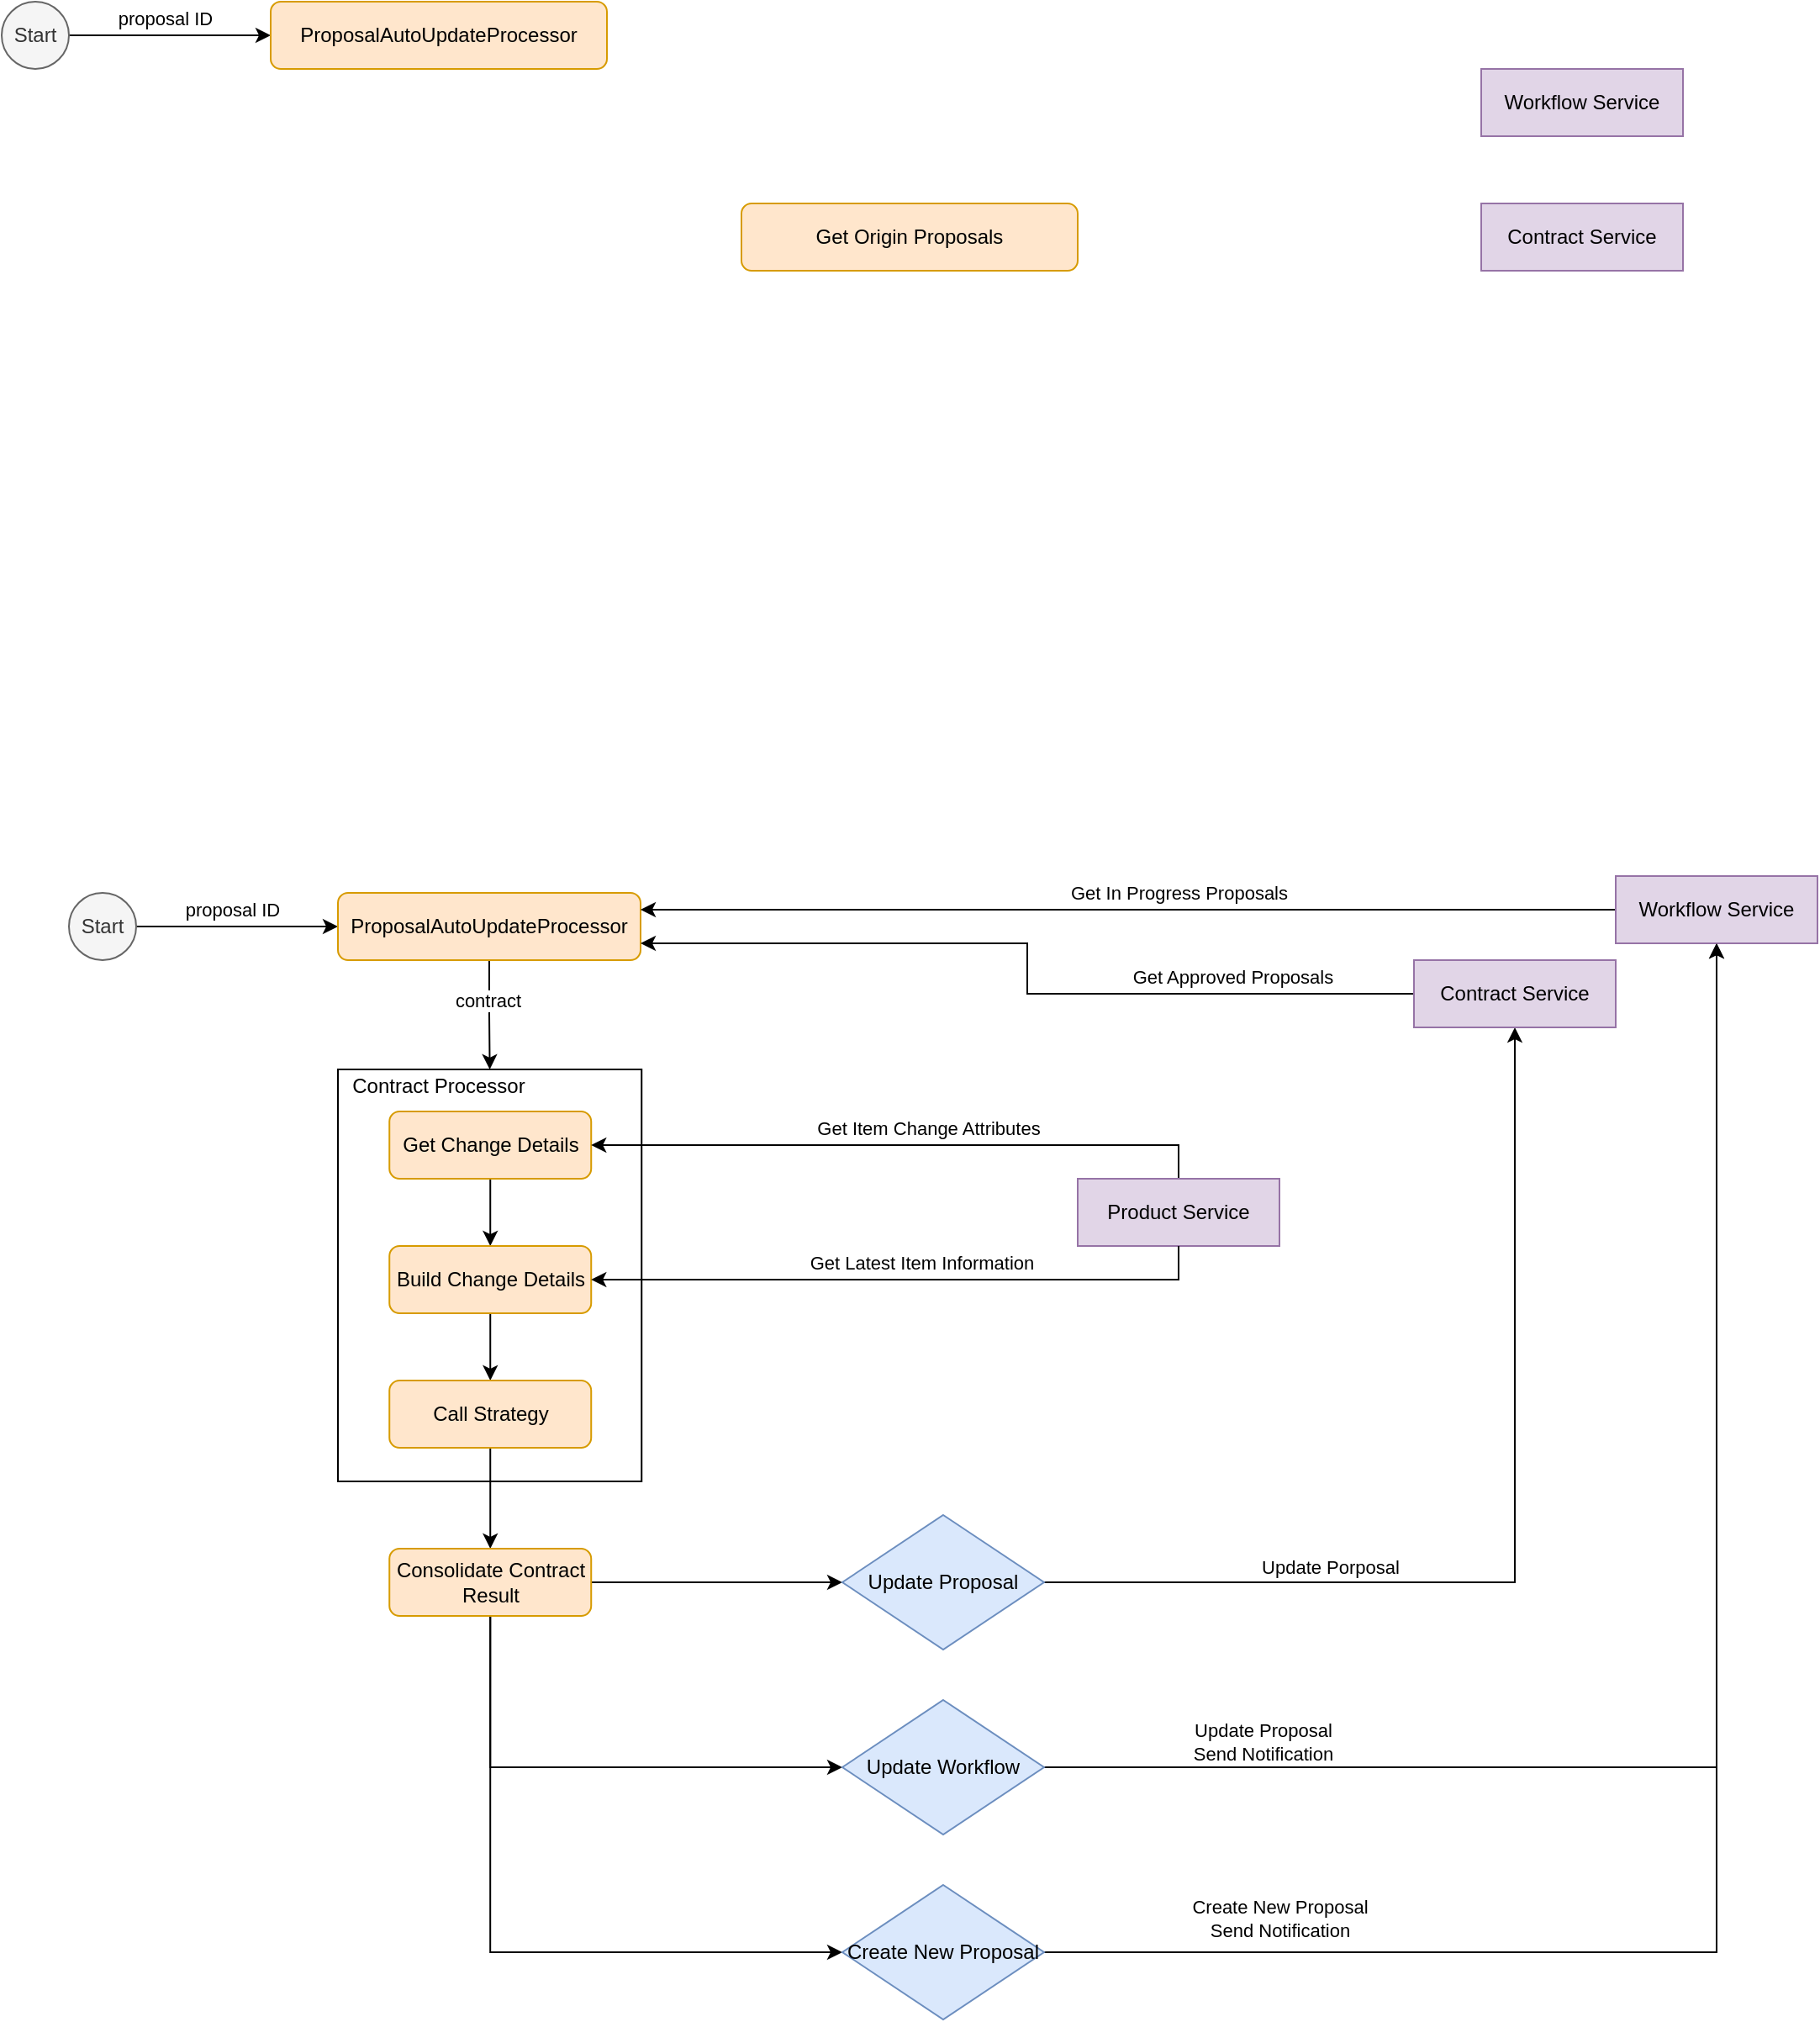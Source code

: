 <mxfile version="14.9.2" type="github">
  <diagram id="KX9cV-MlKl8TlEkXdfTV" name="Page-1">
    <mxGraphModel dx="1422" dy="882" grid="1" gridSize="10" guides="1" tooltips="1" connect="1" arrows="1" fold="1" page="1" pageScale="1" pageWidth="827" pageHeight="1169" math="0" shadow="0">
      <root>
        <mxCell id="0" />
        <mxCell id="1" parent="0" />
        <mxCell id="Qe1qh0-NkXsi1-zfPD02-35" value="" style="rounded=0;whiteSpace=wrap;html=1;" parent="1" vertex="1">
          <mxGeometry x="240" y="675" width="180.62" height="245" as="geometry" />
        </mxCell>
        <mxCell id="Qe1qh0-NkXsi1-zfPD02-2" style="edgeStyle=orthogonalEdgeStyle;rounded=0;orthogonalLoop=1;jettySize=auto;html=1;entryX=0;entryY=0.5;entryDx=0;entryDy=0;" parent="1" source="Qe1qh0-NkXsi1-zfPD02-1" target="Qe1qh0-NkXsi1-zfPD02-3" edge="1">
          <mxGeometry relative="1" as="geometry">
            <mxPoint x="240" y="590" as="targetPoint" />
          </mxGeometry>
        </mxCell>
        <mxCell id="Qe1qh0-NkXsi1-zfPD02-4" value="proposal ID" style="edgeLabel;html=1;align=center;verticalAlign=middle;resizable=0;points=[];" parent="Qe1qh0-NkXsi1-zfPD02-2" vertex="1" connectable="0">
          <mxGeometry x="-0.272" relative="1" as="geometry">
            <mxPoint x="13" y="-10" as="offset" />
          </mxGeometry>
        </mxCell>
        <mxCell id="Qe1qh0-NkXsi1-zfPD02-1" value="Start" style="ellipse;whiteSpace=wrap;html=1;aspect=fixed;fillColor=#f5f5f5;strokeColor=#666666;fontColor=#333333;" parent="1" vertex="1">
          <mxGeometry x="80" y="570" width="40" height="40" as="geometry" />
        </mxCell>
        <mxCell id="Qe1qh0-NkXsi1-zfPD02-19" style="edgeStyle=orthogonalEdgeStyle;rounded=0;orthogonalLoop=1;jettySize=auto;html=1;entryX=0.5;entryY=0;entryDx=0;entryDy=0;" parent="1" source="Qe1qh0-NkXsi1-zfPD02-3" target="Qe1qh0-NkXsi1-zfPD02-35" edge="1">
          <mxGeometry relative="1" as="geometry" />
        </mxCell>
        <mxCell id="Qe1qh0-NkXsi1-zfPD02-34" value="contract" style="edgeLabel;html=1;align=center;verticalAlign=middle;resizable=0;points=[];" parent="Qe1qh0-NkXsi1-zfPD02-19" vertex="1" connectable="0">
          <mxGeometry x="-0.283" y="-1" relative="1" as="geometry">
            <mxPoint as="offset" />
          </mxGeometry>
        </mxCell>
        <mxCell id="Qe1qh0-NkXsi1-zfPD02-3" value="ProposalAutoUpdateProcessor" style="rounded=1;whiteSpace=wrap;html=1;fillColor=#ffe6cc;strokeColor=#d79b00;" parent="1" vertex="1">
          <mxGeometry x="240" y="570" width="180" height="40" as="geometry" />
        </mxCell>
        <mxCell id="Qe1qh0-NkXsi1-zfPD02-7" style="edgeStyle=orthogonalEdgeStyle;rounded=0;orthogonalLoop=1;jettySize=auto;html=1;entryX=1;entryY=0.25;entryDx=0;entryDy=0;exitX=0;exitY=0.5;exitDx=0;exitDy=0;" parent="1" source="Qe1qh0-NkXsi1-zfPD02-38" target="Qe1qh0-NkXsi1-zfPD02-3" edge="1">
          <mxGeometry relative="1" as="geometry">
            <mxPoint x="600" y="545" as="sourcePoint" />
          </mxGeometry>
        </mxCell>
        <mxCell id="DQ7d8ZlFygvz4NA72uiT-11" value="Get In Progress Proposals" style="edgeLabel;html=1;align=center;verticalAlign=middle;resizable=0;points=[];" vertex="1" connectable="0" parent="Qe1qh0-NkXsi1-zfPD02-7">
          <mxGeometry x="-0.117" y="1" relative="1" as="geometry">
            <mxPoint x="-4" y="-11" as="offset" />
          </mxGeometry>
        </mxCell>
        <mxCell id="Qe1qh0-NkXsi1-zfPD02-9" style="edgeStyle=orthogonalEdgeStyle;rounded=0;orthogonalLoop=1;jettySize=auto;html=1;entryX=1;entryY=0.75;entryDx=0;entryDy=0;exitX=0;exitY=0.5;exitDx=0;exitDy=0;" parent="1" source="Qe1qh0-NkXsi1-zfPD02-41" target="Qe1qh0-NkXsi1-zfPD02-3" edge="1">
          <mxGeometry relative="1" as="geometry">
            <mxPoint x="600" y="595" as="sourcePoint" />
          </mxGeometry>
        </mxCell>
        <mxCell id="DQ7d8ZlFygvz4NA72uiT-12" value="Get Approved Proposals" style="edgeLabel;html=1;align=center;verticalAlign=middle;resizable=0;points=[];" vertex="1" connectable="0" parent="Qe1qh0-NkXsi1-zfPD02-9">
          <mxGeometry x="-0.604" relative="1" as="geometry">
            <mxPoint x="-11" y="-10" as="offset" />
          </mxGeometry>
        </mxCell>
        <mxCell id="Qe1qh0-NkXsi1-zfPD02-23" style="edgeStyle=orthogonalEdgeStyle;rounded=0;orthogonalLoop=1;jettySize=auto;html=1;entryX=0.5;entryY=0;entryDx=0;entryDy=0;" parent="1" source="Qe1qh0-NkXsi1-zfPD02-18" target="Qe1qh0-NkXsi1-zfPD02-22" edge="1">
          <mxGeometry relative="1" as="geometry" />
        </mxCell>
        <mxCell id="Qe1qh0-NkXsi1-zfPD02-18" value="Get Change Details" style="rounded=1;whiteSpace=wrap;html=1;fillColor=#ffe6cc;strokeColor=#d79b00;" parent="1" vertex="1">
          <mxGeometry x="270.62" y="700" width="120" height="40" as="geometry" />
        </mxCell>
        <mxCell id="Qe1qh0-NkXsi1-zfPD02-21" style="edgeStyle=orthogonalEdgeStyle;rounded=0;orthogonalLoop=1;jettySize=auto;html=1;entryX=1;entryY=0.5;entryDx=0;entryDy=0;exitX=0.5;exitY=0;exitDx=0;exitDy=0;" parent="1" source="Qe1qh0-NkXsi1-zfPD02-20" target="Qe1qh0-NkXsi1-zfPD02-18" edge="1">
          <mxGeometry relative="1" as="geometry">
            <mxPoint x="370" y="730" as="targetPoint" />
          </mxGeometry>
        </mxCell>
        <mxCell id="Qe1qh0-NkXsi1-zfPD02-24" value="Get Item Change Attributes" style="edgeLabel;html=1;align=center;verticalAlign=middle;resizable=0;points=[];" parent="Qe1qh0-NkXsi1-zfPD02-21" vertex="1" connectable="0">
          <mxGeometry x="-0.151" y="-1" relative="1" as="geometry">
            <mxPoint x="-12" y="-9" as="offset" />
          </mxGeometry>
        </mxCell>
        <mxCell id="Qe1qh0-NkXsi1-zfPD02-20" value="Product Service" style="rounded=0;whiteSpace=wrap;html=1;fillColor=#e1d5e7;strokeColor=#9673a6;" parent="1" vertex="1">
          <mxGeometry x="680" y="740" width="120" height="40" as="geometry" />
        </mxCell>
        <mxCell id="Qe1qh0-NkXsi1-zfPD02-31" style="edgeStyle=orthogonalEdgeStyle;rounded=0;orthogonalLoop=1;jettySize=auto;html=1;entryX=0.5;entryY=0;entryDx=0;entryDy=0;" parent="1" source="Qe1qh0-NkXsi1-zfPD02-22" target="Qe1qh0-NkXsi1-zfPD02-30" edge="1">
          <mxGeometry relative="1" as="geometry" />
        </mxCell>
        <mxCell id="Qe1qh0-NkXsi1-zfPD02-22" value="Build Change Details" style="rounded=1;whiteSpace=wrap;html=1;fillColor=#ffe6cc;strokeColor=#d79b00;" parent="1" vertex="1">
          <mxGeometry x="270.62" y="780" width="120" height="40" as="geometry" />
        </mxCell>
        <mxCell id="Qe1qh0-NkXsi1-zfPD02-27" style="edgeStyle=orthogonalEdgeStyle;rounded=0;orthogonalLoop=1;jettySize=auto;html=1;entryX=1;entryY=0.5;entryDx=0;entryDy=0;exitX=0.5;exitY=1;exitDx=0;exitDy=0;" parent="1" source="Qe1qh0-NkXsi1-zfPD02-20" target="Qe1qh0-NkXsi1-zfPD02-22" edge="1">
          <mxGeometry relative="1" as="geometry">
            <mxPoint x="520" y="800" as="sourcePoint" />
          </mxGeometry>
        </mxCell>
        <mxCell id="Qe1qh0-NkXsi1-zfPD02-28" value="Get Latest Item Information" style="edgeLabel;html=1;align=center;verticalAlign=middle;resizable=0;points=[];" parent="Qe1qh0-NkXsi1-zfPD02-27" vertex="1" connectable="0">
          <mxGeometry x="0.236" y="-1" relative="1" as="geometry">
            <mxPoint x="55" y="-9" as="offset" />
          </mxGeometry>
        </mxCell>
        <mxCell id="Qe1qh0-NkXsi1-zfPD02-33" style="edgeStyle=orthogonalEdgeStyle;rounded=0;orthogonalLoop=1;jettySize=auto;html=1;entryX=0.5;entryY=0;entryDx=0;entryDy=0;" parent="1" source="Qe1qh0-NkXsi1-zfPD02-30" target="Qe1qh0-NkXsi1-zfPD02-32" edge="1">
          <mxGeometry relative="1" as="geometry" />
        </mxCell>
        <mxCell id="Qe1qh0-NkXsi1-zfPD02-30" value="Call Strategy" style="rounded=1;whiteSpace=wrap;html=1;fillColor=#ffe6cc;strokeColor=#d79b00;" parent="1" vertex="1">
          <mxGeometry x="270.62" y="860" width="120" height="40" as="geometry" />
        </mxCell>
        <mxCell id="Qe1qh0-NkXsi1-zfPD02-39" style="edgeStyle=orthogonalEdgeStyle;rounded=0;orthogonalLoop=1;jettySize=auto;html=1;entryX=0.5;entryY=1;entryDx=0;entryDy=0;exitX=1;exitY=0.5;exitDx=0;exitDy=0;" parent="1" source="DQ7d8ZlFygvz4NA72uiT-1" target="Qe1qh0-NkXsi1-zfPD02-38" edge="1">
          <mxGeometry relative="1" as="geometry" />
        </mxCell>
        <mxCell id="Qe1qh0-NkXsi1-zfPD02-40" value="Update Proposal&lt;br&gt;Send Notification" style="edgeLabel;html=1;align=center;verticalAlign=middle;resizable=0;points=[];" parent="Qe1qh0-NkXsi1-zfPD02-39" vertex="1" connectable="0">
          <mxGeometry x="-0.2" relative="1" as="geometry">
            <mxPoint x="-226" y="-15" as="offset" />
          </mxGeometry>
        </mxCell>
        <mxCell id="Qe1qh0-NkXsi1-zfPD02-42" style="edgeStyle=orthogonalEdgeStyle;rounded=0;orthogonalLoop=1;jettySize=auto;html=1;entryX=0.5;entryY=1;entryDx=0;entryDy=0;exitX=1;exitY=0.5;exitDx=0;exitDy=0;" parent="1" source="DQ7d8ZlFygvz4NA72uiT-4" target="Qe1qh0-NkXsi1-zfPD02-41" edge="1">
          <mxGeometry relative="1" as="geometry" />
        </mxCell>
        <mxCell id="Qe1qh0-NkXsi1-zfPD02-43" value="Update Porposal" style="edgeLabel;html=1;align=center;verticalAlign=middle;resizable=0;points=[];rotation=0;" parent="Qe1qh0-NkXsi1-zfPD02-42" vertex="1" connectable="0">
          <mxGeometry x="0.454" y="1" relative="1" as="geometry">
            <mxPoint x="-109" y="154" as="offset" />
          </mxGeometry>
        </mxCell>
        <mxCell id="DQ7d8ZlFygvz4NA72uiT-3" style="edgeStyle=orthogonalEdgeStyle;rounded=0;orthogonalLoop=1;jettySize=auto;html=1;entryX=0;entryY=0.5;entryDx=0;entryDy=0;exitX=0.5;exitY=1;exitDx=0;exitDy=0;" edge="1" parent="1" source="Qe1qh0-NkXsi1-zfPD02-32" target="DQ7d8ZlFygvz4NA72uiT-1">
          <mxGeometry relative="1" as="geometry" />
        </mxCell>
        <mxCell id="DQ7d8ZlFygvz4NA72uiT-7" style="edgeStyle=orthogonalEdgeStyle;rounded=0;orthogonalLoop=1;jettySize=auto;html=1;entryX=0;entryY=0.5;entryDx=0;entryDy=0;exitX=1;exitY=0.5;exitDx=0;exitDy=0;" edge="1" parent="1" source="Qe1qh0-NkXsi1-zfPD02-32" target="DQ7d8ZlFygvz4NA72uiT-4">
          <mxGeometry relative="1" as="geometry" />
        </mxCell>
        <mxCell id="DQ7d8ZlFygvz4NA72uiT-14" style="edgeStyle=orthogonalEdgeStyle;rounded=0;orthogonalLoop=1;jettySize=auto;html=1;entryX=0;entryY=0.5;entryDx=0;entryDy=0;exitX=0.5;exitY=1;exitDx=0;exitDy=0;" edge="1" parent="1" source="Qe1qh0-NkXsi1-zfPD02-32" target="DQ7d8ZlFygvz4NA72uiT-13">
          <mxGeometry relative="1" as="geometry" />
        </mxCell>
        <mxCell id="Qe1qh0-NkXsi1-zfPD02-32" value="Consolidate Contract Result" style="rounded=1;whiteSpace=wrap;html=1;fillColor=#ffe6cc;strokeColor=#d79b00;" parent="1" vertex="1">
          <mxGeometry x="270.62" y="960" width="120" height="40" as="geometry" />
        </mxCell>
        <mxCell id="Qe1qh0-NkXsi1-zfPD02-36" value="Contract Processor" style="text;html=1;strokeColor=none;fillColor=none;align=center;verticalAlign=middle;whiteSpace=wrap;rounded=0;" parent="1" vertex="1">
          <mxGeometry x="240" y="675" width="120" height="20" as="geometry" />
        </mxCell>
        <mxCell id="Qe1qh0-NkXsi1-zfPD02-38" value="Workflow Service" style="rounded=0;whiteSpace=wrap;html=1;fillColor=#e1d5e7;strokeColor=#9673a6;" parent="1" vertex="1">
          <mxGeometry x="1000" y="560" width="120" height="40" as="geometry" />
        </mxCell>
        <mxCell id="Qe1qh0-NkXsi1-zfPD02-41" value="Contract Service" style="rounded=0;whiteSpace=wrap;html=1;fillColor=#e1d5e7;strokeColor=#9673a6;" parent="1" vertex="1">
          <mxGeometry x="880" y="610" width="120" height="40" as="geometry" />
        </mxCell>
        <mxCell id="DQ7d8ZlFygvz4NA72uiT-1" value="Update Workflow" style="rhombus;whiteSpace=wrap;html=1;fillColor=#dae8fc;strokeColor=#6c8ebf;" vertex="1" parent="1">
          <mxGeometry x="540" y="1050" width="120" height="80" as="geometry" />
        </mxCell>
        <mxCell id="DQ7d8ZlFygvz4NA72uiT-4" value="Update Proposal" style="rhombus;whiteSpace=wrap;html=1;fillColor=#dae8fc;strokeColor=#6c8ebf;" vertex="1" parent="1">
          <mxGeometry x="540" y="940" width="120" height="80" as="geometry" />
        </mxCell>
        <mxCell id="DQ7d8ZlFygvz4NA72uiT-15" style="edgeStyle=orthogonalEdgeStyle;rounded=0;orthogonalLoop=1;jettySize=auto;html=1;entryX=0.5;entryY=1;entryDx=0;entryDy=0;" edge="1" parent="1" source="DQ7d8ZlFygvz4NA72uiT-13" target="Qe1qh0-NkXsi1-zfPD02-38">
          <mxGeometry relative="1" as="geometry" />
        </mxCell>
        <mxCell id="DQ7d8ZlFygvz4NA72uiT-16" value="Create New Proposal&lt;br&gt;Send Notification" style="edgeLabel;html=1;align=center;verticalAlign=middle;resizable=0;points=[];" vertex="1" connectable="0" parent="DQ7d8ZlFygvz4NA72uiT-15">
          <mxGeometry x="-0.82" y="4" relative="1" as="geometry">
            <mxPoint x="50" y="-16" as="offset" />
          </mxGeometry>
        </mxCell>
        <mxCell id="DQ7d8ZlFygvz4NA72uiT-13" value="Create New Proposal" style="rhombus;whiteSpace=wrap;html=1;fillColor=#dae8fc;strokeColor=#6c8ebf;" vertex="1" parent="1">
          <mxGeometry x="540" y="1160" width="120" height="80" as="geometry" />
        </mxCell>
        <mxCell id="DQ7d8ZlFygvz4NA72uiT-19" style="edgeStyle=orthogonalEdgeStyle;rounded=0;orthogonalLoop=1;jettySize=auto;html=1;entryX=0;entryY=0.5;entryDx=0;entryDy=0;" edge="1" parent="1" source="DQ7d8ZlFygvz4NA72uiT-21" target="DQ7d8ZlFygvz4NA72uiT-22">
          <mxGeometry relative="1" as="geometry">
            <mxPoint x="200" y="60" as="targetPoint" />
          </mxGeometry>
        </mxCell>
        <mxCell id="DQ7d8ZlFygvz4NA72uiT-20" value="proposal ID" style="edgeLabel;html=1;align=center;verticalAlign=middle;resizable=0;points=[];" vertex="1" connectable="0" parent="DQ7d8ZlFygvz4NA72uiT-19">
          <mxGeometry x="-0.272" relative="1" as="geometry">
            <mxPoint x="13" y="-10" as="offset" />
          </mxGeometry>
        </mxCell>
        <mxCell id="DQ7d8ZlFygvz4NA72uiT-21" value="Start" style="ellipse;whiteSpace=wrap;html=1;aspect=fixed;fillColor=#f5f5f5;strokeColor=#666666;fontColor=#333333;" vertex="1" parent="1">
          <mxGeometry x="40" y="40" width="40" height="40" as="geometry" />
        </mxCell>
        <mxCell id="DQ7d8ZlFygvz4NA72uiT-22" value="ProposalAutoUpdateProcessor" style="rounded=1;whiteSpace=wrap;html=1;fillColor=#ffe6cc;strokeColor=#d79b00;" vertex="1" parent="1">
          <mxGeometry x="200" y="40" width="200" height="40" as="geometry" />
        </mxCell>
        <mxCell id="DQ7d8ZlFygvz4NA72uiT-23" value="Get Origin Proposals" style="rounded=1;whiteSpace=wrap;html=1;fillColor=#ffe6cc;strokeColor=#d79b00;" vertex="1" parent="1">
          <mxGeometry x="480" y="160" width="200" height="40" as="geometry" />
        </mxCell>
        <mxCell id="DQ7d8ZlFygvz4NA72uiT-24" value="Workflow Service" style="rounded=0;whiteSpace=wrap;html=1;fillColor=#e1d5e7;strokeColor=#9673a6;" vertex="1" parent="1">
          <mxGeometry x="920" y="80" width="120" height="40" as="geometry" />
        </mxCell>
        <mxCell id="DQ7d8ZlFygvz4NA72uiT-25" value="Contract Service" style="rounded=0;whiteSpace=wrap;html=1;fillColor=#e1d5e7;strokeColor=#9673a6;" vertex="1" parent="1">
          <mxGeometry x="920" y="160" width="120" height="40" as="geometry" />
        </mxCell>
      </root>
    </mxGraphModel>
  </diagram>
</mxfile>
